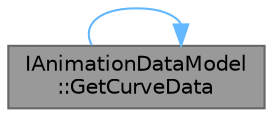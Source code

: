 digraph "IAnimationDataModel::GetCurveData"
{
 // INTERACTIVE_SVG=YES
 // LATEX_PDF_SIZE
  bgcolor="transparent";
  edge [fontname=Helvetica,fontsize=10,labelfontname=Helvetica,labelfontsize=10];
  node [fontname=Helvetica,fontsize=10,shape=box,height=0.2,width=0.4];
  rankdir="LR";
  Node1 [id="Node000001",label="IAnimationDataModel\l::GetCurveData",height=0.2,width=0.4,color="gray40", fillcolor="grey60", style="filled", fontcolor="black",tooltip="Returns all contained curve animation data."];
  Node1 -> Node1 [id="edge1_Node000001_Node000001",color="steelblue1",style="solid",tooltip=" "];
}
